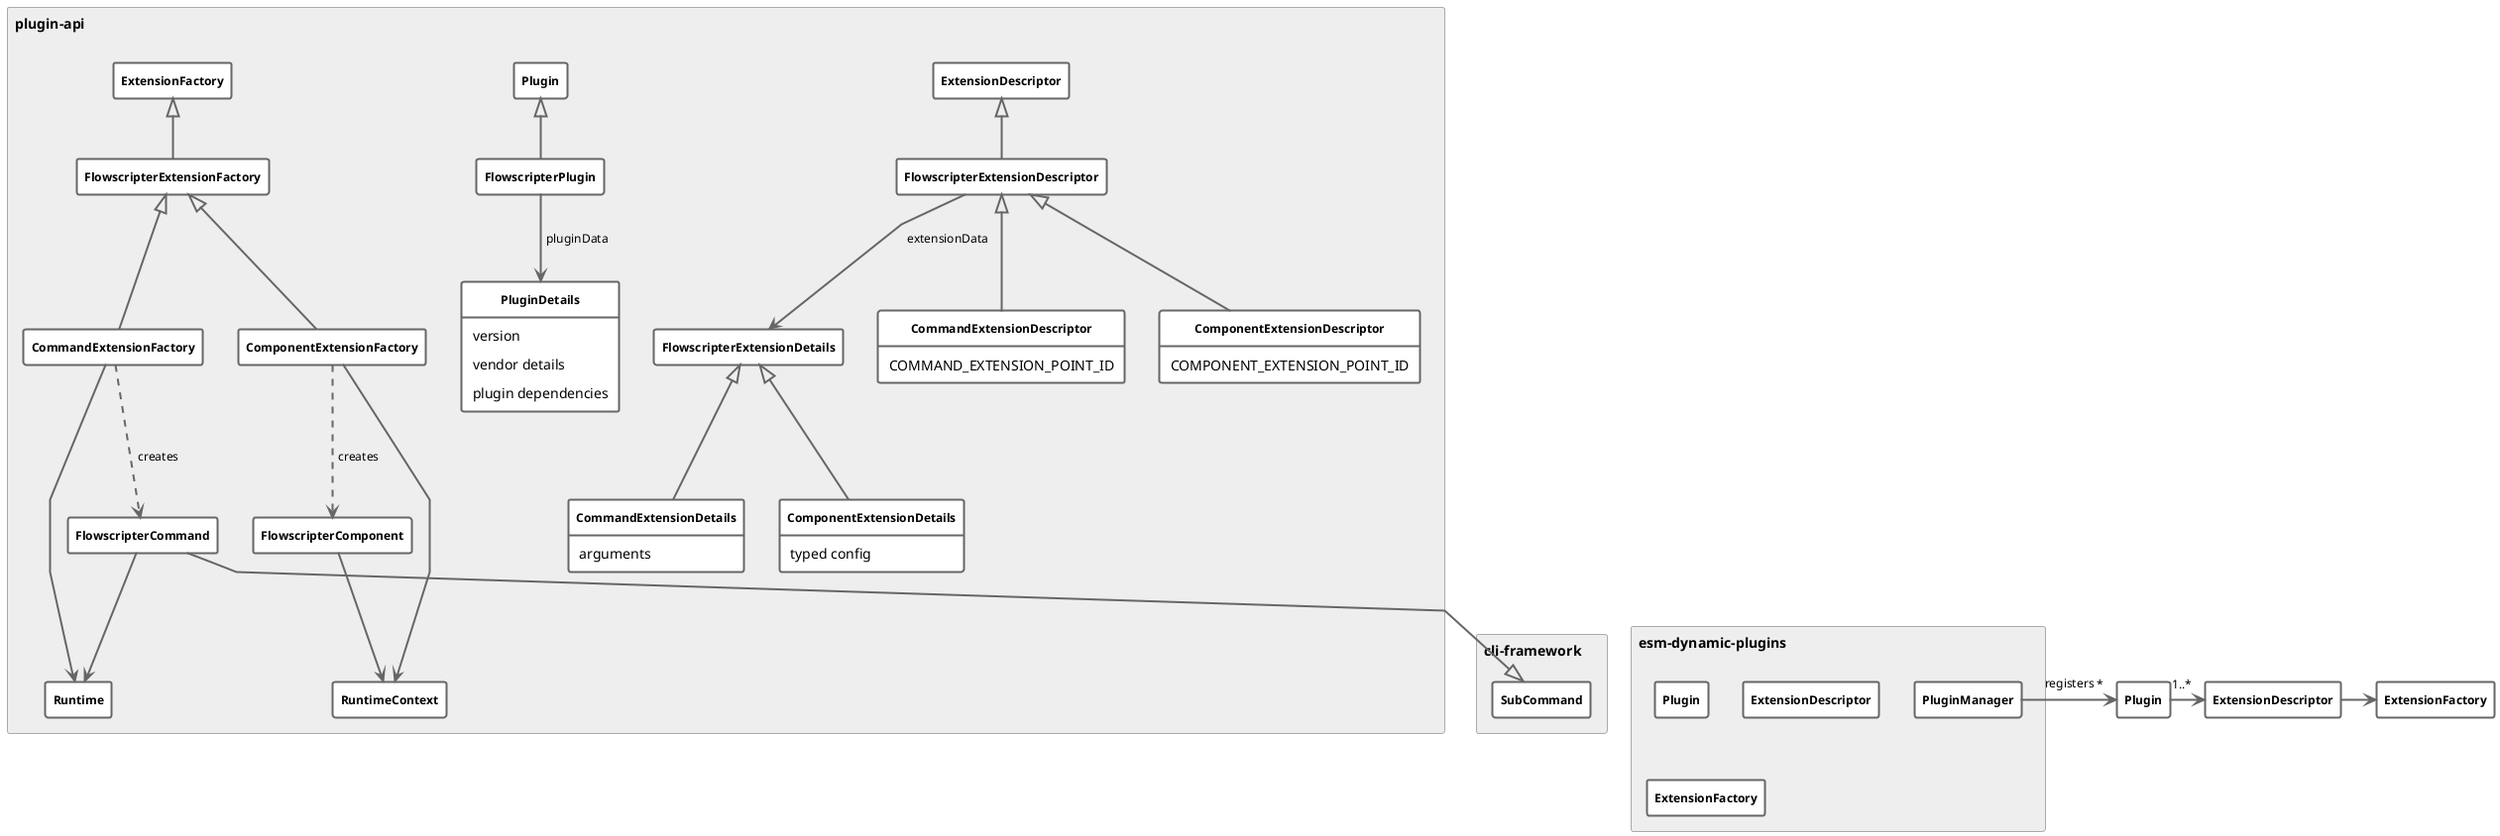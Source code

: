 @startuml

skinparam {
    shadowing false
    CircledCharacterFontSize 8
    ClassBackgroundColor #FFF
    ClassArrowColor #666
    ClassBorderColor #666
    PackageBorderColor #AAA
    ClassBorderThickness 2
    PackageBackgroundColor #EEE
    PackageTitleAlignment left
    PackageFontSize 12
    ClassFontStyle bold
    ClassFontSize 12
    ArrowFontSize 12
    ArrowThickness 2
    Padding 5
    linetype polyline
    NoteBorderColor #666
    NoteBackgroundColor #FFF
}

hide empty members
hide circle

together {
    package esm-dynamic-plugins <<Rectangle>> {
        together {
            class PluginManager
            class Plugin
            class ExtensionDescriptor
        }
        class ExtensionFactory
    }

    package cli-framework <<Rectangle>> {
        class SubCommand
    }
}

package plugin-api <<Rectangle>> {
    class PluginDetails
    class FlowscripterPlugin extends Plugin

    together {
        class FlowscripterExtensionDescriptor extends ExtensionDescriptor
        class FlowscripterExtensionDetails
    class CommandExtensionDescriptor
    class ComponentExtensionDescriptor
    }

    class CommandExtensionDetails extends FlowscripterExtensionDetails
    class ComponentExtensionDetails extends FlowscripterExtensionDetails

    class FlowscripterExtensionFactory extends ExtensionFactory
    class CommandExtensionFactory extends FlowscripterExtensionFactory
    class ComponentExtensionFactory extends FlowscripterExtensionFactory

    class FlowscripterCommand
    class FlowscripterComponent
    class RuntimeContext
    class Runtime
}

FlowscripterCommand --|> SubCommand

FlowscripterExtensionDescriptor <|-down- CommandExtensionDescriptor
FlowscripterExtensionDescriptor <|-down- ComponentExtensionDescriptor

PluginManager -right-> "*" Plugin : "registers"
Plugin -right-> "1..*" ExtensionDescriptor
ExtensionDescriptor -right-> ExtensionFactory
FlowscripterPlugin --> PluginDetails : "pluginData"
FlowscripterExtensionDescriptor --> FlowscripterExtensionDetails : "extensionData"
FlowscripterCommand --> Runtime
FlowscripterComponent --> RuntimeContext
ComponentExtensionFactory ..> FlowscripterComponent : "creates"
CommandExtensionFactory ..> FlowscripterCommand : "creates"
ComponentExtensionFactory --> RuntimeContext
CommandExtensionFactory --> Runtime

PluginDetails : version
PluginDetails : vendor details
PluginDetails : plugin dependencies
CommandExtensionDescriptor : COMMAND_EXTENSION_POINT_ID
ComponentExtensionDescriptor : COMPONENT_EXTENSION_POINT_ID
CommandExtensionDetails : arguments
ComponentExtensionDetails : typed config

@enduml
